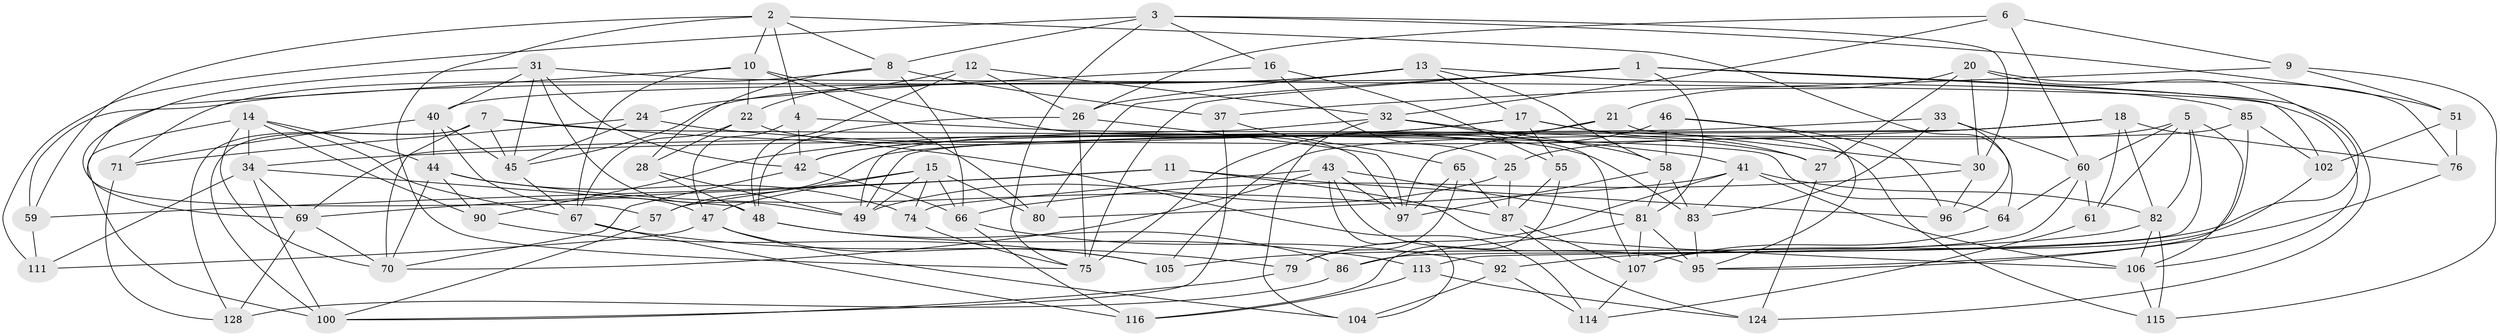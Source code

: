 // Generated by graph-tools (version 1.1) at 2025/24/03/03/25 07:24:29]
// undirected, 85 vertices, 212 edges
graph export_dot {
graph [start="1"]
  node [color=gray90,style=filled];
  1 [super="+19"];
  2 [super="+78"];
  3 [super="+39"];
  4;
  5 [super="+123"];
  6;
  7 [super="+127"];
  8 [super="+54"];
  9;
  10 [super="+50"];
  11;
  12;
  13 [super="+36"];
  14 [super="+23"];
  15 [super="+126"];
  16;
  17 [super="+119"];
  18 [super="+52"];
  20 [super="+125"];
  21;
  22 [super="+29"];
  24;
  25;
  26 [super="+77"];
  27;
  28;
  30 [super="+38"];
  31 [super="+108"];
  32 [super="+35"];
  33;
  34 [super="+62"];
  37;
  40 [super="+63"];
  41 [super="+109"];
  42 [super="+110"];
  43 [super="+56"];
  44 [super="+103"];
  45 [super="+53"];
  46;
  47 [super="+91"];
  48 [super="+101"];
  49 [super="+93"];
  51;
  55;
  57;
  58 [super="+68"];
  59;
  60 [super="+73"];
  61;
  64;
  65;
  66 [super="+112"];
  67 [super="+89"];
  69 [super="+72"];
  70 [super="+94"];
  71;
  74;
  75 [super="+84"];
  76;
  79;
  80;
  81 [super="+129"];
  82 [super="+88"];
  83 [super="+98"];
  85;
  86;
  87 [super="+99"];
  90;
  92;
  95 [super="+118"];
  96;
  97 [super="+120"];
  100 [super="+121"];
  102;
  104;
  105;
  106 [super="+117"];
  107 [super="+122"];
  111;
  113;
  114;
  115;
  116;
  124;
  128;
  1 -- 124;
  1 -- 40;
  1 -- 81;
  1 -- 80;
  1 -- 75;
  1 -- 102;
  2 -- 8;
  2 -- 75;
  2 -- 64;
  2 -- 59;
  2 -- 4;
  2 -- 10;
  3 -- 16;
  3 -- 8;
  3 -- 51;
  3 -- 111;
  3 -- 75;
  3 -- 30;
  4 -- 27;
  4 -- 47;
  4 -- 42;
  5 -- 60;
  5 -- 25;
  5 -- 113;
  5 -- 106;
  5 -- 61;
  5 -- 82;
  6 -- 9;
  6 -- 32;
  6 -- 26;
  6 -- 60;
  7 -- 45;
  7 -- 128;
  7 -- 64;
  7 -- 114;
  7 -- 100;
  7 -- 70;
  8 -- 71;
  8 -- 66;
  8 -- 28;
  8 -- 37;
  9 -- 51;
  9 -- 115;
  9 -- 37;
  10 -- 80;
  10 -- 67;
  10 -- 97;
  10 -- 69;
  10 -- 22;
  11 -- 59;
  11 -- 106;
  11 -- 96;
  11 -- 69;
  12 -- 22;
  12 -- 48;
  12 -- 32;
  12 -- 26;
  13 -- 26;
  13 -- 85;
  13 -- 45;
  13 -- 58;
  13 -- 59;
  13 -- 17;
  14 -- 70;
  14 -- 100;
  14 -- 34;
  14 -- 67;
  14 -- 90;
  14 -- 44;
  15 -- 49;
  15 -- 80;
  15 -- 47;
  15 -- 57;
  15 -- 66;
  15 -- 74;
  16 -- 55;
  16 -- 25;
  16 -- 24;
  17 -- 115;
  17 -- 90;
  17 -- 27;
  17 -- 55;
  17 -- 42;
  18 -- 76;
  18 -- 57;
  18 -- 61;
  18 -- 49;
  18 -- 34;
  18 -- 82;
  20 -- 30 [weight=2];
  20 -- 76;
  20 -- 27;
  20 -- 92;
  20 -- 21;
  21 -- 30;
  21 -- 97;
  21 -- 42;
  22 -- 67;
  22 -- 83 [weight=2];
  22 -- 28;
  24 -- 71;
  24 -- 41;
  24 -- 45;
  25 -- 87;
  25 -- 49;
  26 -- 97;
  26 -- 75;
  26 -- 48;
  27 -- 124;
  28 -- 49;
  28 -- 48;
  30 -- 96;
  30 -- 66;
  31 -- 57;
  31 -- 42;
  31 -- 106;
  31 -- 45;
  31 -- 40;
  31 -- 49;
  32 -- 107;
  32 -- 104;
  32 -- 58;
  32 -- 49;
  33 -- 83;
  33 -- 60;
  33 -- 96;
  33 -- 69;
  34 -- 69;
  34 -- 48;
  34 -- 100;
  34 -- 111;
  37 -- 65;
  37 -- 100;
  40 -- 71;
  40 -- 44;
  40 -- 47;
  40 -- 45;
  41 -- 82;
  41 -- 79;
  41 -- 80;
  41 -- 106;
  41 -- 83;
  42 -- 66;
  42 -- 70;
  43 -- 81;
  43 -- 104;
  43 -- 95;
  43 -- 97;
  43 -- 74;
  43 -- 70;
  44 -- 87;
  44 -- 70;
  44 -- 90;
  44 -- 74;
  45 -- 67;
  46 -- 75;
  46 -- 95;
  46 -- 96;
  46 -- 58;
  47 -- 111;
  47 -- 105;
  47 -- 104;
  48 -- 113;
  48 -- 86;
  51 -- 76;
  51 -- 102;
  55 -- 116;
  55 -- 87;
  57 -- 100;
  58 -- 97;
  58 -- 81;
  58 -- 83;
  59 -- 111;
  60 -- 61;
  60 -- 64;
  60 -- 86;
  61 -- 114;
  64 -- 107;
  65 -- 79;
  65 -- 97;
  65 -- 87;
  66 -- 92;
  66 -- 116;
  67 -- 116;
  67 -- 79;
  69 -- 128;
  69 -- 70;
  71 -- 128;
  74 -- 75;
  76 -- 95;
  79 -- 100;
  81 -- 107;
  81 -- 86;
  81 -- 95;
  82 -- 105;
  82 -- 106;
  82 -- 115;
  83 -- 95;
  85 -- 102;
  85 -- 95;
  85 -- 105;
  86 -- 128;
  87 -- 124;
  87 -- 107;
  90 -- 105;
  92 -- 114;
  92 -- 104;
  102 -- 107;
  106 -- 115;
  107 -- 114;
  113 -- 116;
  113 -- 124;
}
